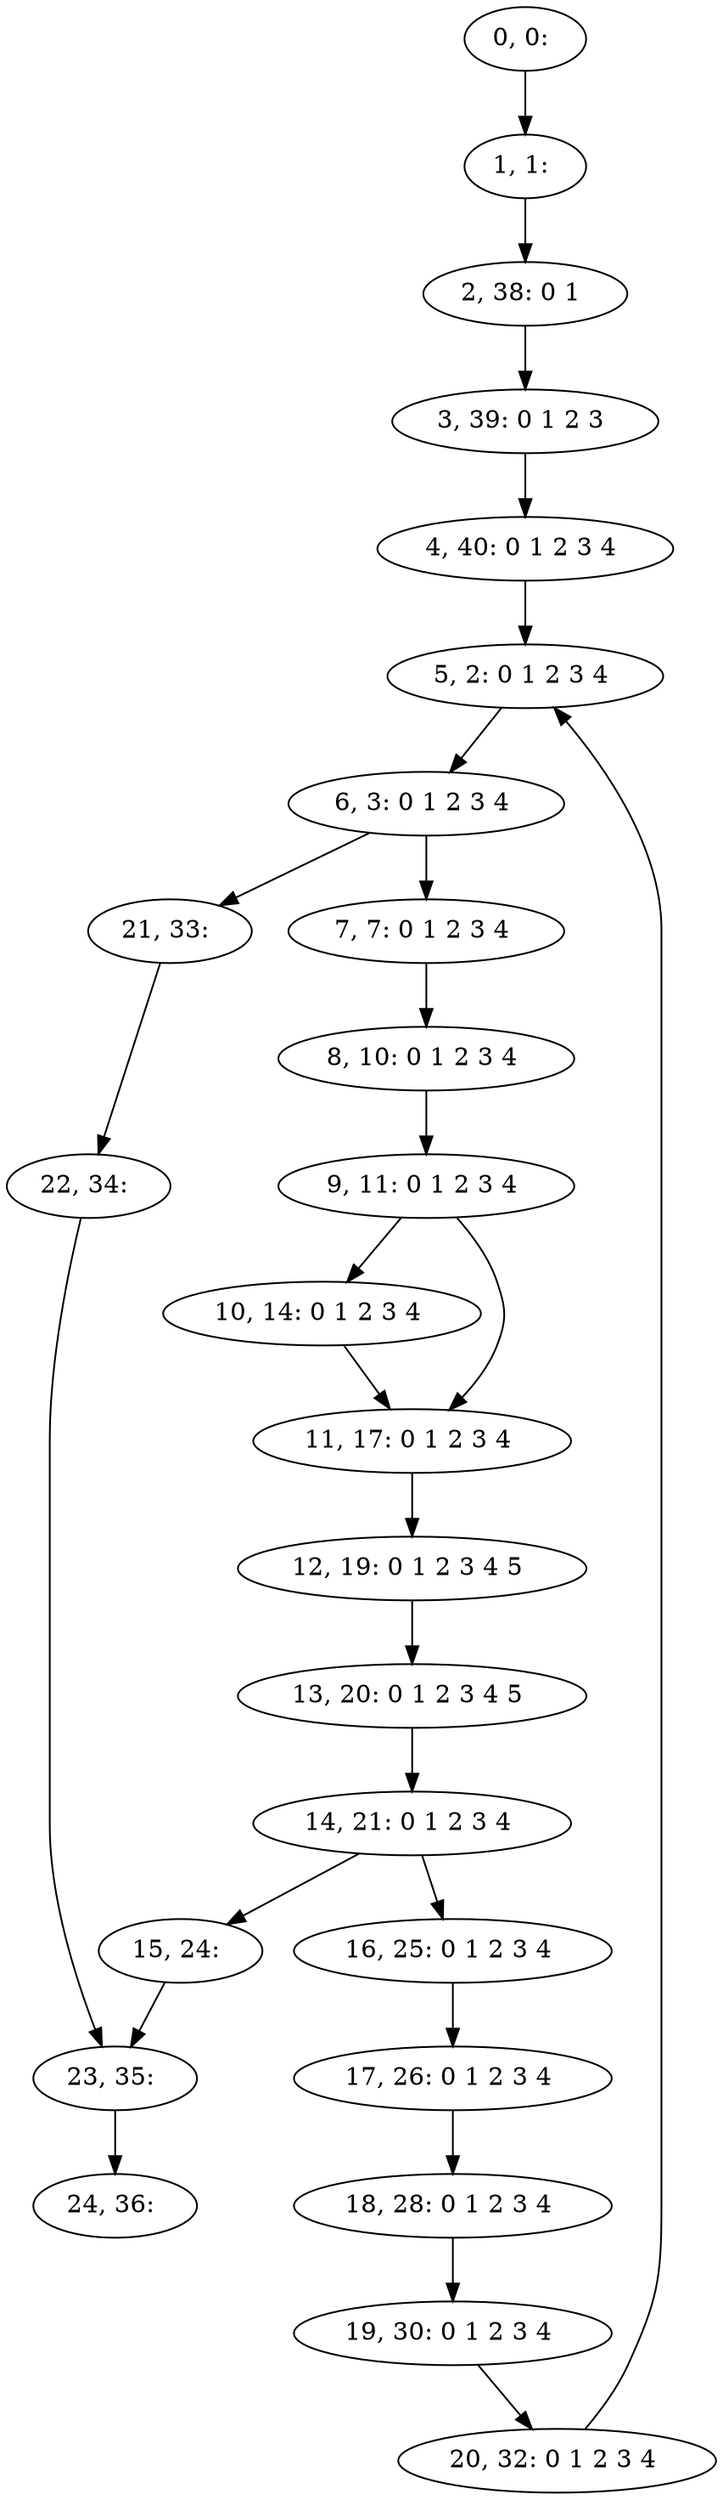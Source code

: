 digraph G {
0[label="0, 0: "];
1[label="1, 1: "];
2[label="2, 38: 0 1 "];
3[label="3, 39: 0 1 2 3 "];
4[label="4, 40: 0 1 2 3 4 "];
5[label="5, 2: 0 1 2 3 4 "];
6[label="6, 3: 0 1 2 3 4 "];
7[label="7, 7: 0 1 2 3 4 "];
8[label="8, 10: 0 1 2 3 4 "];
9[label="9, 11: 0 1 2 3 4 "];
10[label="10, 14: 0 1 2 3 4 "];
11[label="11, 17: 0 1 2 3 4 "];
12[label="12, 19: 0 1 2 3 4 5 "];
13[label="13, 20: 0 1 2 3 4 5 "];
14[label="14, 21: 0 1 2 3 4 "];
15[label="15, 24: "];
16[label="16, 25: 0 1 2 3 4 "];
17[label="17, 26: 0 1 2 3 4 "];
18[label="18, 28: 0 1 2 3 4 "];
19[label="19, 30: 0 1 2 3 4 "];
20[label="20, 32: 0 1 2 3 4 "];
21[label="21, 33: "];
22[label="22, 34: "];
23[label="23, 35: "];
24[label="24, 36: "];
0->1 ;
1->2 ;
2->3 ;
3->4 ;
4->5 ;
5->6 ;
6->7 ;
6->21 ;
7->8 ;
8->9 ;
9->10 ;
9->11 ;
10->11 ;
11->12 ;
12->13 ;
13->14 ;
14->15 ;
14->16 ;
15->23 ;
16->17 ;
17->18 ;
18->19 ;
19->20 ;
20->5 ;
21->22 ;
22->23 ;
23->24 ;
}
